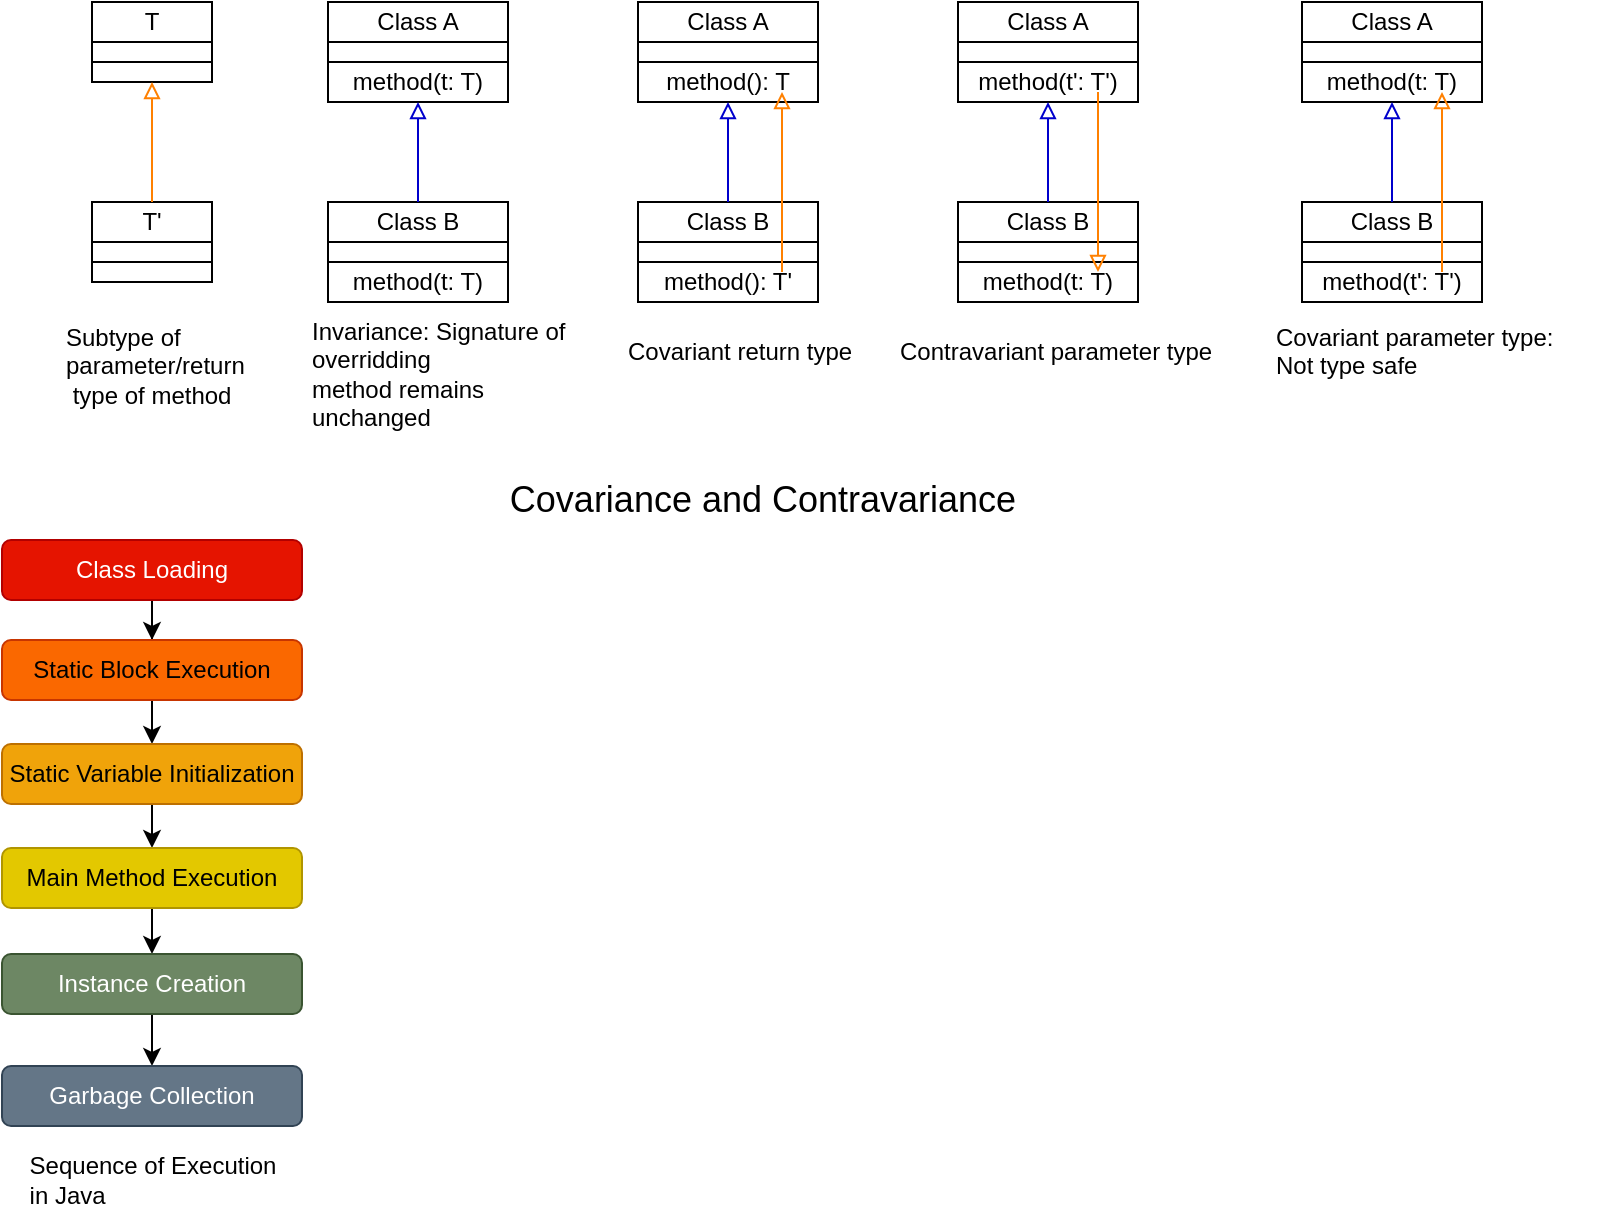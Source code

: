 <mxfile version="27.1.1" pages="2">
  <diagram name="OOPS-basics" id="QpAsIc9VxQo2tAjJdrUa">
    <mxGraphModel dx="324" dy="533" grid="1" gridSize="10" guides="1" tooltips="1" connect="1" arrows="1" fold="1" page="1" pageScale="1" pageWidth="850" pageHeight="1100" math="0" shadow="0">
      <root>
        <mxCell id="0" />
        <mxCell id="1" parent="0" />
        <mxCell id="6JyDffBrf_J0hEYX_xAe-16" value="" style="group" parent="1" vertex="1" connectable="0">
          <mxGeometry x="65" y="41" width="60" height="40" as="geometry" />
        </mxCell>
        <mxCell id="6JyDffBrf_J0hEYX_xAe-12" value="T" style="rounded=0;whiteSpace=wrap;html=1;" parent="6JyDffBrf_J0hEYX_xAe-16" vertex="1">
          <mxGeometry width="60" height="20" as="geometry" />
        </mxCell>
        <mxCell id="6JyDffBrf_J0hEYX_xAe-13" value="" style="rounded=0;whiteSpace=wrap;html=1;" parent="6JyDffBrf_J0hEYX_xAe-16" vertex="1">
          <mxGeometry y="20" width="60" height="10" as="geometry" />
        </mxCell>
        <mxCell id="6JyDffBrf_J0hEYX_xAe-15" value="" style="rounded=0;whiteSpace=wrap;html=1;" parent="6JyDffBrf_J0hEYX_xAe-16" vertex="1">
          <mxGeometry y="30" width="60" height="10" as="geometry" />
        </mxCell>
        <mxCell id="6JyDffBrf_J0hEYX_xAe-17" value="" style="group" parent="1" vertex="1" connectable="0">
          <mxGeometry x="65" y="141" width="60" height="40" as="geometry" />
        </mxCell>
        <mxCell id="6JyDffBrf_J0hEYX_xAe-18" value="T&#39;" style="rounded=0;whiteSpace=wrap;html=1;" parent="6JyDffBrf_J0hEYX_xAe-17" vertex="1">
          <mxGeometry width="60" height="20" as="geometry" />
        </mxCell>
        <mxCell id="6JyDffBrf_J0hEYX_xAe-19" value="" style="rounded=0;whiteSpace=wrap;html=1;" parent="6JyDffBrf_J0hEYX_xAe-17" vertex="1">
          <mxGeometry y="20" width="60" height="10" as="geometry" />
        </mxCell>
        <mxCell id="6JyDffBrf_J0hEYX_xAe-20" value="" style="rounded=0;whiteSpace=wrap;html=1;" parent="6JyDffBrf_J0hEYX_xAe-17" vertex="1">
          <mxGeometry y="30" width="60" height="10" as="geometry" />
        </mxCell>
        <mxCell id="6JyDffBrf_J0hEYX_xAe-21" value="" style="endArrow=block;endFill=0;html=1;edgeStyle=orthogonalEdgeStyle;align=left;verticalAlign=top;rounded=0;strokeColor=#FF8000;exitX=0.5;exitY=0;exitDx=0;exitDy=0;" parent="1" source="6JyDffBrf_J0hEYX_xAe-18" edge="1">
          <mxGeometry x="-1" relative="1" as="geometry">
            <mxPoint x="95" y="124.429" as="sourcePoint" />
            <mxPoint x="95" y="81" as="targetPoint" />
            <mxPoint as="offset" />
          </mxGeometry>
        </mxCell>
        <mxCell id="6JyDffBrf_J0hEYX_xAe-24" value="" style="group" parent="1" vertex="1" connectable="0">
          <mxGeometry x="183" y="41" width="90" height="50" as="geometry" />
        </mxCell>
        <mxCell id="6JyDffBrf_J0hEYX_xAe-25" value="Class A" style="rounded=0;whiteSpace=wrap;html=1;" parent="6JyDffBrf_J0hEYX_xAe-24" vertex="1">
          <mxGeometry width="90" height="20" as="geometry" />
        </mxCell>
        <mxCell id="6JyDffBrf_J0hEYX_xAe-26" value="" style="rounded=0;whiteSpace=wrap;html=1;" parent="6JyDffBrf_J0hEYX_xAe-24" vertex="1">
          <mxGeometry y="20" width="90" height="10" as="geometry" />
        </mxCell>
        <mxCell id="6JyDffBrf_J0hEYX_xAe-27" value="method(t: T)" style="rounded=0;whiteSpace=wrap;html=1;" parent="6JyDffBrf_J0hEYX_xAe-24" vertex="1">
          <mxGeometry y="30" width="90" height="20" as="geometry" />
        </mxCell>
        <mxCell id="6JyDffBrf_J0hEYX_xAe-37" value="" style="group" parent="1" vertex="1" connectable="0">
          <mxGeometry x="183" y="141" width="90" height="50" as="geometry" />
        </mxCell>
        <mxCell id="6JyDffBrf_J0hEYX_xAe-38" value="Class B" style="rounded=0;whiteSpace=wrap;html=1;" parent="6JyDffBrf_J0hEYX_xAe-37" vertex="1">
          <mxGeometry width="90" height="20" as="geometry" />
        </mxCell>
        <mxCell id="6JyDffBrf_J0hEYX_xAe-39" value="" style="rounded=0;whiteSpace=wrap;html=1;" parent="6JyDffBrf_J0hEYX_xAe-37" vertex="1">
          <mxGeometry y="20" width="90" height="10" as="geometry" />
        </mxCell>
        <mxCell id="6JyDffBrf_J0hEYX_xAe-40" value="method(t: T)" style="rounded=0;whiteSpace=wrap;html=1;" parent="6JyDffBrf_J0hEYX_xAe-37" vertex="1">
          <mxGeometry y="30" width="90" height="20" as="geometry" />
        </mxCell>
        <mxCell id="6JyDffBrf_J0hEYX_xAe-42" style="edgeStyle=orthogonalEdgeStyle;rounded=0;orthogonalLoop=1;jettySize=auto;html=1;entryX=0.5;entryY=1;entryDx=0;entryDy=0;strokeColor=#0000CC;endArrow=block;endFill=0;" parent="1" source="6JyDffBrf_J0hEYX_xAe-38" target="6JyDffBrf_J0hEYX_xAe-27" edge="1">
          <mxGeometry relative="1" as="geometry" />
        </mxCell>
        <mxCell id="6JyDffBrf_J0hEYX_xAe-43" value="" style="group" parent="1" vertex="1" connectable="0">
          <mxGeometry x="338" y="41" width="90" height="50" as="geometry" />
        </mxCell>
        <mxCell id="6JyDffBrf_J0hEYX_xAe-44" value="Class A" style="rounded=0;whiteSpace=wrap;html=1;" parent="6JyDffBrf_J0hEYX_xAe-43" vertex="1">
          <mxGeometry width="90" height="20" as="geometry" />
        </mxCell>
        <mxCell id="6JyDffBrf_J0hEYX_xAe-45" value="" style="rounded=0;whiteSpace=wrap;html=1;" parent="6JyDffBrf_J0hEYX_xAe-43" vertex="1">
          <mxGeometry y="20" width="90" height="10" as="geometry" />
        </mxCell>
        <mxCell id="6JyDffBrf_J0hEYX_xAe-46" value="method(): T" style="rounded=0;whiteSpace=wrap;html=1;" parent="6JyDffBrf_J0hEYX_xAe-43" vertex="1">
          <mxGeometry y="30" width="90" height="20" as="geometry" />
        </mxCell>
        <mxCell id="6JyDffBrf_J0hEYX_xAe-47" value="" style="group" parent="1" vertex="1" connectable="0">
          <mxGeometry x="338" y="141" width="90" height="50" as="geometry" />
        </mxCell>
        <mxCell id="6JyDffBrf_J0hEYX_xAe-48" value="Class B" style="rounded=0;whiteSpace=wrap;html=1;" parent="6JyDffBrf_J0hEYX_xAe-47" vertex="1">
          <mxGeometry width="90" height="20" as="geometry" />
        </mxCell>
        <mxCell id="6JyDffBrf_J0hEYX_xAe-49" value="" style="rounded=0;whiteSpace=wrap;html=1;" parent="6JyDffBrf_J0hEYX_xAe-47" vertex="1">
          <mxGeometry y="20" width="90" height="10" as="geometry" />
        </mxCell>
        <mxCell id="6JyDffBrf_J0hEYX_xAe-50" value="method(): T&#39;" style="rounded=0;whiteSpace=wrap;html=1;" parent="6JyDffBrf_J0hEYX_xAe-47" vertex="1">
          <mxGeometry y="30" width="90" height="20" as="geometry" />
        </mxCell>
        <mxCell id="6JyDffBrf_J0hEYX_xAe-51" style="edgeStyle=orthogonalEdgeStyle;rounded=0;orthogonalLoop=1;jettySize=auto;html=1;entryX=0.5;entryY=1;entryDx=0;entryDy=0;strokeColor=#0000CC;endArrow=block;endFill=0;" parent="1" source="6JyDffBrf_J0hEYX_xAe-48" target="6JyDffBrf_J0hEYX_xAe-46" edge="1">
          <mxGeometry relative="1" as="geometry" />
        </mxCell>
        <mxCell id="6JyDffBrf_J0hEYX_xAe-53" value="" style="endArrow=block;endFill=0;html=1;edgeStyle=orthogonalEdgeStyle;align=left;verticalAlign=top;rounded=0;strokeColor=#FF8000;" parent="1" edge="1">
          <mxGeometry x="-1" relative="1" as="geometry">
            <mxPoint x="410" y="176" as="sourcePoint" />
            <mxPoint x="410" y="86" as="targetPoint" />
            <mxPoint as="offset" />
          </mxGeometry>
        </mxCell>
        <mxCell id="6JyDffBrf_J0hEYX_xAe-54" value="" style="group" parent="1" vertex="1" connectable="0">
          <mxGeometry x="498" y="41" width="90" height="50" as="geometry" />
        </mxCell>
        <mxCell id="6JyDffBrf_J0hEYX_xAe-55" value="Class A" style="rounded=0;whiteSpace=wrap;html=1;" parent="6JyDffBrf_J0hEYX_xAe-54" vertex="1">
          <mxGeometry width="90" height="20" as="geometry" />
        </mxCell>
        <mxCell id="6JyDffBrf_J0hEYX_xAe-56" value="" style="rounded=0;whiteSpace=wrap;html=1;" parent="6JyDffBrf_J0hEYX_xAe-54" vertex="1">
          <mxGeometry y="20" width="90" height="10" as="geometry" />
        </mxCell>
        <mxCell id="6JyDffBrf_J0hEYX_xAe-57" value="method(t&#39;: T&#39;)" style="rounded=0;whiteSpace=wrap;html=1;" parent="6JyDffBrf_J0hEYX_xAe-54" vertex="1">
          <mxGeometry y="30" width="90" height="20" as="geometry" />
        </mxCell>
        <mxCell id="6JyDffBrf_J0hEYX_xAe-58" value="" style="group" parent="1" vertex="1" connectable="0">
          <mxGeometry x="498" y="141" width="90" height="50" as="geometry" />
        </mxCell>
        <mxCell id="6JyDffBrf_J0hEYX_xAe-59" value="Class B" style="rounded=0;whiteSpace=wrap;html=1;" parent="6JyDffBrf_J0hEYX_xAe-58" vertex="1">
          <mxGeometry width="90" height="20" as="geometry" />
        </mxCell>
        <mxCell id="6JyDffBrf_J0hEYX_xAe-60" value="" style="rounded=0;whiteSpace=wrap;html=1;" parent="6JyDffBrf_J0hEYX_xAe-58" vertex="1">
          <mxGeometry y="20" width="90" height="10" as="geometry" />
        </mxCell>
        <mxCell id="6JyDffBrf_J0hEYX_xAe-61" value="method(t: T)" style="rounded=0;whiteSpace=wrap;html=1;" parent="6JyDffBrf_J0hEYX_xAe-58" vertex="1">
          <mxGeometry y="30" width="90" height="20" as="geometry" />
        </mxCell>
        <mxCell id="6JyDffBrf_J0hEYX_xAe-62" style="edgeStyle=orthogonalEdgeStyle;rounded=0;orthogonalLoop=1;jettySize=auto;html=1;entryX=0.5;entryY=1;entryDx=0;entryDy=0;strokeColor=#0000CC;endArrow=block;endFill=0;" parent="1" source="6JyDffBrf_J0hEYX_xAe-59" target="6JyDffBrf_J0hEYX_xAe-57" edge="1">
          <mxGeometry relative="1" as="geometry" />
        </mxCell>
        <mxCell id="6JyDffBrf_J0hEYX_xAe-63" value="" style="endArrow=none;endFill=0;html=1;edgeStyle=orthogonalEdgeStyle;align=left;verticalAlign=top;rounded=0;strokeColor=#FF8000;startArrow=block;startFill=0;" parent="1" edge="1">
          <mxGeometry x="-1" relative="1" as="geometry">
            <mxPoint x="568" y="176" as="sourcePoint" />
            <mxPoint x="568" y="86" as="targetPoint" />
            <mxPoint as="offset" />
          </mxGeometry>
        </mxCell>
        <mxCell id="6JyDffBrf_J0hEYX_xAe-64" value="" style="group" parent="1" vertex="1" connectable="0">
          <mxGeometry x="670" y="41" width="90" height="50" as="geometry" />
        </mxCell>
        <mxCell id="6JyDffBrf_J0hEYX_xAe-65" value="Class A" style="rounded=0;whiteSpace=wrap;html=1;" parent="6JyDffBrf_J0hEYX_xAe-64" vertex="1">
          <mxGeometry width="90" height="20" as="geometry" />
        </mxCell>
        <mxCell id="6JyDffBrf_J0hEYX_xAe-66" value="" style="rounded=0;whiteSpace=wrap;html=1;" parent="6JyDffBrf_J0hEYX_xAe-64" vertex="1">
          <mxGeometry y="20" width="90" height="10" as="geometry" />
        </mxCell>
        <mxCell id="6JyDffBrf_J0hEYX_xAe-67" value="method(t: T)" style="rounded=0;whiteSpace=wrap;html=1;" parent="6JyDffBrf_J0hEYX_xAe-64" vertex="1">
          <mxGeometry y="30" width="90" height="20" as="geometry" />
        </mxCell>
        <mxCell id="6JyDffBrf_J0hEYX_xAe-68" value="" style="group" parent="1" vertex="1" connectable="0">
          <mxGeometry x="670" y="141" width="90" height="50" as="geometry" />
        </mxCell>
        <mxCell id="6JyDffBrf_J0hEYX_xAe-69" value="Class B" style="rounded=0;whiteSpace=wrap;html=1;" parent="6JyDffBrf_J0hEYX_xAe-68" vertex="1">
          <mxGeometry width="90" height="20" as="geometry" />
        </mxCell>
        <mxCell id="6JyDffBrf_J0hEYX_xAe-70" value="" style="rounded=0;whiteSpace=wrap;html=1;" parent="6JyDffBrf_J0hEYX_xAe-68" vertex="1">
          <mxGeometry y="20" width="90" height="10" as="geometry" />
        </mxCell>
        <mxCell id="6JyDffBrf_J0hEYX_xAe-71" value="method(t&#39;: T&#39;)" style="rounded=0;whiteSpace=wrap;html=1;" parent="6JyDffBrf_J0hEYX_xAe-68" vertex="1">
          <mxGeometry y="30" width="90" height="20" as="geometry" />
        </mxCell>
        <mxCell id="6JyDffBrf_J0hEYX_xAe-72" style="edgeStyle=orthogonalEdgeStyle;rounded=0;orthogonalLoop=1;jettySize=auto;html=1;entryX=0.5;entryY=1;entryDx=0;entryDy=0;strokeColor=#0000CC;endArrow=block;endFill=0;" parent="1" source="6JyDffBrf_J0hEYX_xAe-69" target="6JyDffBrf_J0hEYX_xAe-67" edge="1">
          <mxGeometry relative="1" as="geometry" />
        </mxCell>
        <mxCell id="6JyDffBrf_J0hEYX_xAe-74" value="" style="endArrow=block;endFill=0;html=1;edgeStyle=orthogonalEdgeStyle;align=left;verticalAlign=top;rounded=0;strokeColor=#FF8000;" parent="1" edge="1">
          <mxGeometry x="-1" relative="1" as="geometry">
            <mxPoint x="740" y="176" as="sourcePoint" />
            <mxPoint x="740" y="86" as="targetPoint" />
            <mxPoint as="offset" />
          </mxGeometry>
        </mxCell>
        <mxCell id="6JyDffBrf_J0hEYX_xAe-75" value="Subtype of&amp;nbsp;&lt;div&gt;parameter/return&lt;div&gt;&amp;nbsp;type of method&lt;/div&gt;&lt;/div&gt;" style="text;html=1;align=left;verticalAlign=middle;resizable=0;points=[];autosize=1;strokeColor=none;fillColor=none;" parent="1" vertex="1">
          <mxGeometry x="50" y="193" width="110" height="60" as="geometry" />
        </mxCell>
        <mxCell id="6JyDffBrf_J0hEYX_xAe-76" value="Invariance: Signature of&amp;nbsp;&lt;div&gt;overridding&amp;nbsp;&lt;div&gt;method remains&amp;nbsp;&lt;/div&gt;&lt;div&gt;unchanged&lt;/div&gt;&lt;/div&gt;" style="text;html=1;align=left;verticalAlign=middle;resizable=0;points=[];autosize=1;strokeColor=none;fillColor=none;" parent="1" vertex="1">
          <mxGeometry x="173" y="192" width="150" height="70" as="geometry" />
        </mxCell>
        <mxCell id="6JyDffBrf_J0hEYX_xAe-77" value="Covariant return type&lt;div&gt;&lt;br&gt;&lt;/div&gt;" style="text;html=1;align=left;verticalAlign=middle;resizable=0;points=[];autosize=1;strokeColor=none;fillColor=none;" parent="1" vertex="1">
          <mxGeometry x="331" y="203" width="140" height="40" as="geometry" />
        </mxCell>
        <mxCell id="6JyDffBrf_J0hEYX_xAe-78" value="Contravariant parameter type" style="text;html=1;align=left;verticalAlign=middle;resizable=0;points=[];autosize=1;strokeColor=none;fillColor=none;" parent="1" vertex="1">
          <mxGeometry x="467" y="201" width="180" height="30" as="geometry" />
        </mxCell>
        <mxCell id="6JyDffBrf_J0hEYX_xAe-80" value="Covariant parameter type:&amp;nbsp;&lt;div&gt;Not type safe&lt;div&gt;&lt;br&gt;&lt;/div&gt;&lt;/div&gt;" style="text;html=1;align=left;verticalAlign=middle;resizable=0;points=[];autosize=1;strokeColor=none;fillColor=none;" parent="1" vertex="1">
          <mxGeometry x="655" y="193" width="170" height="60" as="geometry" />
        </mxCell>
        <mxCell id="6JyDffBrf_J0hEYX_xAe-82" value="&lt;font style=&quot;font-size: 18px;&quot;&gt;Covariance and Contravariance&lt;/font&gt;" style="text;html=1;align=center;verticalAlign=middle;resizable=0;points=[];autosize=1;strokeColor=none;fillColor=none;" parent="1" vertex="1">
          <mxGeometry x="260" y="270" width="280" height="40" as="geometry" />
        </mxCell>
        <mxCell id="Rs4F7DQiWONIoje04-Jx-9" style="edgeStyle=orthogonalEdgeStyle;rounded=0;orthogonalLoop=1;jettySize=auto;html=1;entryX=0.5;entryY=0;entryDx=0;entryDy=0;" parent="1" source="Rs4F7DQiWONIoje04-Jx-1" target="Rs4F7DQiWONIoje04-Jx-4" edge="1">
          <mxGeometry relative="1" as="geometry" />
        </mxCell>
        <mxCell id="Rs4F7DQiWONIoje04-Jx-1" value="Class Loading" style="rounded=1;whiteSpace=wrap;html=1;fillColor=#e51400;fontColor=#ffffff;strokeColor=#B20000;" parent="1" vertex="1">
          <mxGeometry x="20" y="310" width="150" height="30" as="geometry" />
        </mxCell>
        <mxCell id="Rs4F7DQiWONIoje04-Jx-10" style="edgeStyle=orthogonalEdgeStyle;rounded=0;orthogonalLoop=1;jettySize=auto;html=1;entryX=0.5;entryY=0;entryDx=0;entryDy=0;" parent="1" source="Rs4F7DQiWONIoje04-Jx-4" target="Rs4F7DQiWONIoje04-Jx-5" edge="1">
          <mxGeometry relative="1" as="geometry" />
        </mxCell>
        <mxCell id="Rs4F7DQiWONIoje04-Jx-4" value="Static Block Execution" style="rounded=1;whiteSpace=wrap;html=1;fillColor=#fa6800;fontColor=#000000;strokeColor=#C73500;" parent="1" vertex="1">
          <mxGeometry x="20" y="360" width="150" height="30" as="geometry" />
        </mxCell>
        <mxCell id="Rs4F7DQiWONIoje04-Jx-11" style="edgeStyle=orthogonalEdgeStyle;rounded=0;orthogonalLoop=1;jettySize=auto;html=1;entryX=0.5;entryY=0;entryDx=0;entryDy=0;" parent="1" source="Rs4F7DQiWONIoje04-Jx-5" target="Rs4F7DQiWONIoje04-Jx-6" edge="1">
          <mxGeometry relative="1" as="geometry" />
        </mxCell>
        <mxCell id="Rs4F7DQiWONIoje04-Jx-5" value="Static Variable Initialization" style="rounded=1;whiteSpace=wrap;html=1;fillColor=#f0a30a;fontColor=#000000;strokeColor=#BD7000;" parent="1" vertex="1">
          <mxGeometry x="20" y="412" width="150" height="30" as="geometry" />
        </mxCell>
        <mxCell id="Rs4F7DQiWONIoje04-Jx-12" style="edgeStyle=orthogonalEdgeStyle;rounded=0;orthogonalLoop=1;jettySize=auto;html=1;entryX=0.5;entryY=0;entryDx=0;entryDy=0;" parent="1" source="Rs4F7DQiWONIoje04-Jx-6" target="Rs4F7DQiWONIoje04-Jx-7" edge="1">
          <mxGeometry relative="1" as="geometry" />
        </mxCell>
        <mxCell id="Rs4F7DQiWONIoje04-Jx-6" value="Main Method Execution" style="rounded=1;whiteSpace=wrap;html=1;fillColor=#e3c800;fontColor=#000000;strokeColor=#B09500;" parent="1" vertex="1">
          <mxGeometry x="20" y="464" width="150" height="30" as="geometry" />
        </mxCell>
        <mxCell id="Rs4F7DQiWONIoje04-Jx-13" style="edgeStyle=orthogonalEdgeStyle;rounded=0;orthogonalLoop=1;jettySize=auto;html=1;entryX=0.5;entryY=0;entryDx=0;entryDy=0;" parent="1" source="Rs4F7DQiWONIoje04-Jx-7" target="Rs4F7DQiWONIoje04-Jx-8" edge="1">
          <mxGeometry relative="1" as="geometry" />
        </mxCell>
        <mxCell id="Rs4F7DQiWONIoje04-Jx-7" value="Instance Creation" style="rounded=1;whiteSpace=wrap;html=1;fillColor=#6d8764;fontColor=#ffffff;strokeColor=#3A5431;" parent="1" vertex="1">
          <mxGeometry x="20" y="517" width="150" height="30" as="geometry" />
        </mxCell>
        <mxCell id="Rs4F7DQiWONIoje04-Jx-8" value="Garbage Collection" style="rounded=1;whiteSpace=wrap;html=1;fillColor=#647687;fontColor=#ffffff;strokeColor=#314354;" parent="1" vertex="1">
          <mxGeometry x="20" y="573" width="150" height="30" as="geometry" />
        </mxCell>
        <mxCell id="Rs4F7DQiWONIoje04-Jx-14" value="Sequence of Execution&lt;br&gt;&lt;div style=&quot;text-align: left;&quot;&gt;&lt;span style=&quot;background-color: transparent; color: light-dark(rgb(0, 0, 0), rgb(255, 255, 255));&quot;&gt;in Java&lt;/span&gt;&lt;/div&gt;" style="text;html=1;align=center;verticalAlign=middle;resizable=0;points=[];autosize=1;strokeColor=none;fillColor=none;" parent="1" vertex="1">
          <mxGeometry x="20" y="610" width="150" height="40" as="geometry" />
        </mxCell>
      </root>
    </mxGraphModel>
  </diagram>
  <diagram id="mVsqojiOygB-uuAasu_9" name="Loom">
    <mxGraphModel dx="1426" dy="759" grid="1" gridSize="10" guides="1" tooltips="1" connect="1" arrows="1" fold="1" page="1" pageScale="1" pageWidth="850" pageHeight="1100" math="0" shadow="0">
      <root>
        <mxCell id="0" />
        <mxCell id="1" parent="0" />
        <mxCell id="k1QlYY30l8eu8NrdW4HK-1" value="Spring MVC Application" style="text;html=1;align=center;verticalAlign=middle;resizable=0;points=[];autosize=1;strokeColor=none;fillColor=none;" parent="1" vertex="1">
          <mxGeometry x="330" y="10" width="150" height="30" as="geometry" />
        </mxCell>
        <mxCell id="k1QlYY30l8eu8NrdW4HK-2" value="" style="image;aspect=fixed;html=1;points=[];align=center;fontSize=12;image=img/lib/azure2/general/Browser.svg;sketch=1;curveFitting=1;jiggle=2;" parent="1" vertex="1">
          <mxGeometry x="90" y="166.243" width="45.647" height="36.517" as="geometry" />
        </mxCell>
        <mxCell id="k1QlYY30l8eu8NrdW4HK-3" value="" style="rounded=1;whiteSpace=wrap;html=1;dashed=1;dashPattern=8 8;sketch=1;curveFitting=1;jiggle=2;" parent="1" vertex="1">
          <mxGeometry x="222.346" y="40" width="184.568" height="289" as="geometry" />
        </mxCell>
        <mxCell id="k1QlYY30l8eu8NrdW4HK-5" value="" style="image;aspect=fixed;html=1;points=[];align=center;fontSize=12;image=img/lib/azure2/compute/Azure_Spring_Cloud.svg;" parent="1" vertex="1">
          <mxGeometry x="287.346" y="202.827" width="47.754" height="47.754" as="geometry" />
        </mxCell>
        <mxCell id="k1QlYY30l8eu8NrdW4HK-7" value="" style="dashed=0;outlineConnect=0;html=1;align=center;labelPosition=center;verticalLabelPosition=bottom;verticalAlign=top;shape=mxgraph.webicons.java;gradientColor=#DFDEDE;" parent="1" vertex="1">
          <mxGeometry x="273.543" y="81.588" width="82.173" height="72.18" as="geometry" />
        </mxCell>
        <mxCell id="k1QlYY30l8eu8NrdW4HK-8" value="" style="html=1;verticalLabelPosition=bottom;align=center;labelBackgroundColor=#ffffff;verticalAlign=top;strokeWidth=2;strokeColor=#0080F0;shadow=0;dashed=0;shape=mxgraph.ios7.icons.data;" parent="1" vertex="1">
          <mxGeometry x="559.383" y="43.524" width="56.173" height="49.341" as="geometry" />
        </mxCell>
        <mxCell id="k1QlYY30l8eu8NrdW4HK-9" value="" style="image;aspect=fixed;html=1;points=[];align=center;fontSize=12;image=img/lib/azure2/general/Files.svg;sketch=1;curveFitting=1;jiggle=2;" parent="1" vertex="1">
          <mxGeometry x="559.383" y="108.726" width="56.181" height="61.448" as="geometry" />
        </mxCell>
        <mxCell id="k1QlYY30l8eu8NrdW4HK-10" value="" style="outlineConnect=0;fontColor=#232F3E;gradientColor=none;strokeColor=#232F3E;fillColor=#ffffff;dashed=0;verticalLabelPosition=bottom;verticalAlign=top;align=center;html=1;fontSize=12;fontStyle=0;aspect=fixed;shape=mxgraph.aws4.resourceIcon;resIcon=mxgraph.aws4.internet;" parent="1" vertex="1">
          <mxGeometry x="559.383" y="192.959" width="61.799" height="61.799" as="geometry" />
        </mxCell>
        <mxCell id="k1QlYY30l8eu8NrdW4HK-11" value="" style="points=[];aspect=fixed;html=1;align=center;shadow=0;dashed=0;fillColor=#FF6A00;strokeColor=none;shape=mxgraph.alibaba_cloud.kafka;" parent="1" vertex="1">
          <mxGeometry x="559.383" y="283.183" width="56.883" height="42.136" as="geometry" />
        </mxCell>
        <mxCell id="k1QlYY30l8eu8NrdW4HK-12" value="" style="endArrow=classic;html=1;rounded=0;sketch=1;curveFitting=1;jiggle=2;" parent="1" edge="1">
          <mxGeometry width="50" height="50" relative="1" as="geometry">
            <mxPoint x="406.914" y="67.49" as="sourcePoint" />
            <mxPoint x="559.383" y="67.49" as="targetPoint" />
          </mxGeometry>
        </mxCell>
        <mxCell id="k1QlYY30l8eu8NrdW4HK-13" value="" style="endArrow=classic;html=1;rounded=0;sketch=1;curveFitting=1;jiggle=2;" parent="1" edge="1">
          <mxGeometry width="50" height="50" relative="1" as="geometry">
            <mxPoint x="406.914" y="130.929" as="sourcePoint" />
            <mxPoint x="559.383" y="130.929" as="targetPoint" />
          </mxGeometry>
        </mxCell>
        <mxCell id="k1QlYY30l8eu8NrdW4HK-14" value="" style="endArrow=classic;html=1;rounded=0;sketch=1;curveFitting=1;jiggle=2;" parent="1" edge="1">
          <mxGeometry width="50" height="50" relative="1" as="geometry">
            <mxPoint x="406.914" y="223.734" as="sourcePoint" />
            <mxPoint x="559.383" y="223.734" as="targetPoint" />
          </mxGeometry>
        </mxCell>
        <mxCell id="k1QlYY30l8eu8NrdW4HK-15" value="" style="endArrow=classic;html=1;rounded=0;sketch=1;curveFitting=1;jiggle=2;" parent="1" edge="1">
          <mxGeometry width="50" height="50" relative="1" as="geometry">
            <mxPoint x="406.914" y="300.1" as="sourcePoint" />
            <mxPoint x="559.383" y="300.1" as="targetPoint" />
          </mxGeometry>
        </mxCell>
        <mxCell id="k1QlYY30l8eu8NrdW4HK-16" value="Database" style="text;html=1;align=center;verticalAlign=middle;resizable=0;points=[];autosize=1;strokeColor=none;fillColor=none;sketch=1;curveFitting=1;jiggle=2;" parent="1" vertex="1">
          <mxGeometry x="447.037" y="43.524" width="70" height="30" as="geometry" />
        </mxCell>
        <mxCell id="k1QlYY30l8eu8NrdW4HK-17" value="InputStream" style="text;html=1;align=center;verticalAlign=middle;resizable=0;points=[];autosize=1;strokeColor=none;fillColor=none;sketch=1;curveFitting=1;jiggle=2;" parent="1" vertex="1">
          <mxGeometry x="439.012" y="107.104" width="90" height="30" as="geometry" />
        </mxCell>
        <mxCell id="k1QlYY30l8eu8NrdW4HK-18" value="HTTP" style="text;html=1;align=center;verticalAlign=middle;resizable=0;points=[];autosize=1;strokeColor=none;fillColor=none;sketch=1;curveFitting=1;jiggle=2;" parent="1" vertex="1">
          <mxGeometry x="463.086" y="202.827" width="50" height="30" as="geometry" />
        </mxCell>
        <mxCell id="k1QlYY30l8eu8NrdW4HK-19" value="Message Brokers" style="text;html=1;align=center;verticalAlign=middle;resizable=0;points=[];autosize=1;strokeColor=none;fillColor=none;sketch=1;curveFitting=1;jiggle=2;" parent="1" vertex="1">
          <mxGeometry x="435" y="277.544" width="120" height="30" as="geometry" />
        </mxCell>
        <mxCell id="k1QlYY30l8eu8NrdW4HK-21" value="" style="endArrow=classic;html=1;rounded=0;sketch=1;curveFitting=1;jiggle=2;" parent="1" edge="1">
          <mxGeometry width="50" height="50" relative="1" as="geometry">
            <mxPoint x="140" y="190" as="sourcePoint" />
            <mxPoint x="220" y="190" as="targetPoint" />
          </mxGeometry>
        </mxCell>
        <mxCell id="k1QlYY30l8eu8NrdW4HK-22" value="Thread Per Request Model - Spring" style="text;html=1;align=center;verticalAlign=middle;resizable=0;points=[];autosize=1;strokeColor=none;fillColor=none;sketch=1;curveFitting=1;jiggle=2;" parent="1" vertex="1">
          <mxGeometry x="110" y="369" width="210" height="30" as="geometry" />
        </mxCell>
        <mxCell id="k1QlYY30l8eu8NrdW4HK-23" value="" style="image;aspect=fixed;html=1;points=[];align=center;fontSize=12;image=img/lib/azure2/general/Browser.svg;sketch=1;curveFitting=1;jiggle=2;" parent="1" vertex="1">
          <mxGeometry x="90" y="484.5" width="125" height="100" as="geometry" />
        </mxCell>
        <mxCell id="k1QlYY30l8eu8NrdW4HK-24" value="" style="rounded=1;whiteSpace=wrap;html=1;dashed=1;dashPattern=8 8;sketch=1;curveFitting=1;jiggle=2;" parent="1" vertex="1">
          <mxGeometry x="330" y="390" width="160" height="260" as="geometry" />
        </mxCell>
        <mxCell id="k1QlYY30l8eu8NrdW4HK-25" value="Thread" style="rounded=1;whiteSpace=wrap;html=1;fillColor=#f8cecc;strokeColor=#b85450;sketch=1;curveFitting=1;jiggle=2;" parent="1" vertex="1">
          <mxGeometry x="347.95" y="398" width="120" height="30" as="geometry" />
        </mxCell>
        <mxCell id="k1QlYY30l8eu8NrdW4HK-26" value="Thread" style="rounded=1;whiteSpace=wrap;html=1;fillColor=#f8cecc;strokeColor=#b85450;sketch=1;curveFitting=1;jiggle=2;" parent="1" vertex="1">
          <mxGeometry x="347.95" y="447.5" width="120" height="30" as="geometry" />
        </mxCell>
        <mxCell id="k1QlYY30l8eu8NrdW4HK-27" value="Thread" style="rounded=1;whiteSpace=wrap;html=1;fillColor=#f8cecc;strokeColor=#b85450;sketch=1;curveFitting=1;jiggle=2;" parent="1" vertex="1">
          <mxGeometry x="349.04" y="493" width="120" height="30" as="geometry" />
        </mxCell>
        <mxCell id="k1QlYY30l8eu8NrdW4HK-28" value="Thread" style="rounded=1;whiteSpace=wrap;html=1;fillColor=#f8cecc;strokeColor=#b85450;sketch=1;curveFitting=1;jiggle=2;" parent="1" vertex="1">
          <mxGeometry x="349.04" y="543" width="120" height="30" as="geometry" />
        </mxCell>
        <mxCell id="k1QlYY30l8eu8NrdW4HK-29" value="Thread" style="rounded=1;whiteSpace=wrap;html=1;fillColor=#f8cecc;strokeColor=#b85450;sketch=1;curveFitting=1;jiggle=2;" parent="1" vertex="1">
          <mxGeometry x="349.04" y="593" width="120" height="30" as="geometry" />
        </mxCell>
        <mxCell id="k1QlYY30l8eu8NrdW4HK-30" value="" style="endArrow=classic;html=1;rounded=0;sketch=1;curveFitting=1;jiggle=2;" parent="1" edge="1">
          <mxGeometry width="50" height="50" relative="1" as="geometry">
            <mxPoint x="220" y="500" as="sourcePoint" />
            <mxPoint x="320" y="500" as="targetPoint" />
          </mxGeometry>
        </mxCell>
        <mxCell id="k1QlYY30l8eu8NrdW4HK-31" value="" style="endArrow=classic;html=1;rounded=0;sketch=1;curveFitting=1;jiggle=2;" parent="1" edge="1">
          <mxGeometry width="50" height="50" relative="1" as="geometry">
            <mxPoint x="320" y="550" as="sourcePoint" />
            <mxPoint x="220" y="550" as="targetPoint" />
          </mxGeometry>
        </mxCell>
        <mxCell id="k1QlYY30l8eu8NrdW4HK-32" value="Request" style="text;html=1;align=center;verticalAlign=middle;resizable=0;points=[];autosize=1;strokeColor=none;fillColor=none;sketch=1;curveFitting=1;jiggle=2;" parent="1" vertex="1">
          <mxGeometry x="235" y="470" width="70" height="30" as="geometry" />
        </mxCell>
        <mxCell id="k1QlYY30l8eu8NrdW4HK-33" value="Response" style="text;html=1;align=center;verticalAlign=middle;resizable=0;points=[];autosize=1;strokeColor=none;fillColor=none;sketch=1;curveFitting=1;jiggle=2;" parent="1" vertex="1">
          <mxGeometry x="230" y="518" width="80" height="30" as="geometry" />
        </mxCell>
        <mxCell id="k1QlYY30l8eu8NrdW4HK-34" value="" style="html=1;verticalLabelPosition=bottom;align=center;labelBackgroundColor=#ffffff;verticalAlign=top;strokeWidth=2;strokeColor=#0080F0;shadow=0;dashed=0;shape=mxgraph.ios7.icons.data;" parent="1" vertex="1">
          <mxGeometry x="601" y="399" width="30" height="30" as="geometry" />
        </mxCell>
        <mxCell id="k1QlYY30l8eu8NrdW4HK-35" value="" style="image;aspect=fixed;html=1;points=[];align=center;fontSize=12;image=img/lib/azure2/general/Files.svg;sketch=1;curveFitting=1;jiggle=2;" parent="1" vertex="1">
          <mxGeometry x="600" y="445.1" width="31.82" height="34.8" as="geometry" />
        </mxCell>
        <mxCell id="k1QlYY30l8eu8NrdW4HK-36" value="" style="outlineConnect=0;fontColor=#232F3E;gradientColor=none;strokeColor=#232F3E;fillColor=#ffffff;dashed=0;verticalLabelPosition=bottom;verticalAlign=top;align=center;html=1;fontSize=12;fontStyle=0;aspect=fixed;shape=mxgraph.aws4.resourceIcon;resIcon=mxgraph.aws4.internet;" parent="1" vertex="1">
          <mxGeometry x="600" y="541.86" width="32.28" height="32.28" as="geometry" />
        </mxCell>
        <mxCell id="k1QlYY30l8eu8NrdW4HK-37" value="" style="points=[];aspect=fixed;html=1;align=center;shadow=0;dashed=0;fillColor=#FF6A00;strokeColor=none;shape=mxgraph.alibaba_cloud.kafka;" parent="1" vertex="1">
          <mxGeometry x="602.18" y="597.83" width="27.46" height="20.34" as="geometry" />
        </mxCell>
        <mxCell id="k1QlYY30l8eu8NrdW4HK-38" value="" style="html=1;verticalLabelPosition=bottom;align=center;labelBackgroundColor=#ffffff;verticalAlign=top;strokeWidth=2;strokeColor=#0080F0;shadow=0;dashed=0;shape=mxgraph.ios7.icons.data;" parent="1" vertex="1">
          <mxGeometry x="598.73" y="493" width="30" height="30" as="geometry" />
        </mxCell>
        <mxCell id="k1QlYY30l8eu8NrdW4HK-39" value="" style="endArrow=classic;html=1;rounded=0;sketch=1;curveFitting=1;jiggle=2;" parent="1" edge="1">
          <mxGeometry width="50" height="50" relative="1" as="geometry">
            <mxPoint x="470" y="410" as="sourcePoint" />
            <mxPoint x="590" y="410" as="targetPoint" />
          </mxGeometry>
        </mxCell>
        <mxCell id="k1QlYY30l8eu8NrdW4HK-40" value="" style="endArrow=classic;html=1;rounded=0;sketch=1;curveFitting=1;jiggle=2;" parent="1" edge="1">
          <mxGeometry width="50" height="50" relative="1" as="geometry">
            <mxPoint x="469.73" y="462.16" as="sourcePoint" />
            <mxPoint x="589.73" y="462.16" as="targetPoint" />
          </mxGeometry>
        </mxCell>
        <mxCell id="k1QlYY30l8eu8NrdW4HK-41" value="" style="endArrow=classic;html=1;rounded=0;sketch=1;curveFitting=1;jiggle=2;" parent="1" edge="1">
          <mxGeometry width="50" height="50" relative="1" as="geometry">
            <mxPoint x="470.95" y="507.66" as="sourcePoint" />
            <mxPoint x="590.95" y="507.66" as="targetPoint" />
          </mxGeometry>
        </mxCell>
        <mxCell id="k1QlYY30l8eu8NrdW4HK-42" value="" style="endArrow=classic;html=1;rounded=0;sketch=1;curveFitting=1;jiggle=2;" parent="1" edge="1">
          <mxGeometry width="50" height="50" relative="1" as="geometry">
            <mxPoint x="472.04" y="557.66" as="sourcePoint" />
            <mxPoint x="592.04" y="557.66" as="targetPoint" />
          </mxGeometry>
        </mxCell>
        <mxCell id="k1QlYY30l8eu8NrdW4HK-43" value="" style="endArrow=classic;html=1;rounded=0;sketch=1;curveFitting=1;jiggle=2;" parent="1" edge="1">
          <mxGeometry width="50" height="50" relative="1" as="geometry">
            <mxPoint x="471.04" y="607.66" as="sourcePoint" />
            <mxPoint x="591.04" y="607.66" as="targetPoint" />
          </mxGeometry>
        </mxCell>
        <mxCell id="k1QlYY30l8eu8NrdW4HK-44" value="&lt;font style=&quot;color: light-dark(rgb(0, 0, 0), rgb(255, 0, 0));&quot;&gt;* Only maximum number of threads are allowed&lt;/font&gt;" style="text;html=1;align=center;verticalAlign=middle;resizable=0;points=[];autosize=1;strokeColor=none;fillColor=none;" parent="1" vertex="1">
          <mxGeometry x="90" y="650" width="280" height="30" as="geometry" />
        </mxCell>
        <mxCell id="k1QlYY30l8eu8NrdW4HK-45" value="Java is Made of Threads: wrapper around OS threads" style="text;html=1;align=center;verticalAlign=middle;resizable=0;points=[];autosize=1;strokeColor=none;fillColor=none;" parent="1" vertex="1">
          <mxGeometry x="90" y="690" width="310" height="30" as="geometry" />
        </mxCell>
        <mxCell id="k1QlYY30l8eu8NrdW4HK-46" value="" style="rounded=1;whiteSpace=wrap;html=1;dashed=1;sketch=1;curveFitting=1;jiggle=2;" parent="1" vertex="1">
          <mxGeometry x="110" y="720" width="530" height="290" as="geometry" />
        </mxCell>
        <mxCell id="k1QlYY30l8eu8NrdW4HK-48" value="" style="endArrow=none;dashed=1;html=1;rounded=0;entryX=0.925;entryY=0.483;entryDx=0;entryDy=0;entryPerimeter=0;sketch=1;curveFitting=1;jiggle=2;" parent="1" edge="1">
          <mxGeometry width="50" height="50" relative="1" as="geometry">
            <mxPoint x="139" y="865" as="sourcePoint" />
            <mxPoint x="609.25" y="865.07" as="targetPoint" />
          </mxGeometry>
        </mxCell>
        <mxCell id="k1QlYY30l8eu8NrdW4HK-49" value="&lt;font style=&quot;font-size: 16px;&quot;&gt;Java&lt;/font&gt;" style="text;html=1;align=center;verticalAlign=middle;resizable=0;points=[];autosize=1;strokeColor=none;fillColor=none;sketch=1;curveFitting=1;jiggle=2;" parent="1" vertex="1">
          <mxGeometry x="122.5" y="750" width="60" height="30" as="geometry" />
        </mxCell>
        <mxCell id="k1QlYY30l8eu8NrdW4HK-50" value="&lt;font style=&quot;font-size: 16px;&quot;&gt;OS&lt;/font&gt;" style="text;html=1;align=center;verticalAlign=middle;resizable=0;points=[];autosize=1;strokeColor=none;fillColor=none;sketch=1;curveFitting=1;jiggle=2;" parent="1" vertex="1">
          <mxGeometry x="127.5" y="920" width="50" height="30" as="geometry" />
        </mxCell>
        <mxCell id="k1QlYY30l8eu8NrdW4HK-51" value="Scheduler" style="rounded=1;whiteSpace=wrap;html=1;dashed=1;sketch=1;curveFitting=1;jiggle=2;" parent="1" vertex="1">
          <mxGeometry x="145" y="876" width="70" height="20" as="geometry" />
        </mxCell>
        <mxCell id="k1QlYY30l8eu8NrdW4HK-65" style="edgeStyle=orthogonalEdgeStyle;rounded=0;orthogonalLoop=1;jettySize=auto;html=1;entryX=0.5;entryY=1;entryDx=0;entryDy=0;endArrow=none;startFill=0;sketch=1;curveFitting=1;jiggle=2;" parent="1" source="k1QlYY30l8eu8NrdW4HK-52" target="k1QlYY30l8eu8NrdW4HK-58" edge="1">
          <mxGeometry relative="1" as="geometry" />
        </mxCell>
        <mxCell id="k1QlYY30l8eu8NrdW4HK-52" value="" style="rounded=0;whiteSpace=wrap;html=1;sketch=1;curveFitting=1;jiggle=2;" parent="1" vertex="1">
          <mxGeometry x="235" y="903" width="34" height="94" as="geometry" />
        </mxCell>
        <mxCell id="k1QlYY30l8eu8NrdW4HK-66" style="edgeStyle=orthogonalEdgeStyle;rounded=0;orthogonalLoop=1;jettySize=auto;html=1;entryX=0.5;entryY=1;entryDx=0;entryDy=0;endArrow=none;startFill=0;sketch=1;curveFitting=1;jiggle=2;" parent="1" source="k1QlYY30l8eu8NrdW4HK-53" target="k1QlYY30l8eu8NrdW4HK-59" edge="1">
          <mxGeometry relative="1" as="geometry" />
        </mxCell>
        <mxCell id="k1QlYY30l8eu8NrdW4HK-53" value="" style="rounded=0;whiteSpace=wrap;html=1;sketch=1;curveFitting=1;jiggle=2;" parent="1" vertex="1">
          <mxGeometry x="296.63" y="903" width="34" height="94" as="geometry" />
        </mxCell>
        <mxCell id="k1QlYY30l8eu8NrdW4HK-67" style="edgeStyle=orthogonalEdgeStyle;rounded=0;orthogonalLoop=1;jettySize=auto;html=1;endArrow=none;startFill=0;sketch=1;curveFitting=1;jiggle=2;" parent="1" source="k1QlYY30l8eu8NrdW4HK-54" target="k1QlYY30l8eu8NrdW4HK-60" edge="1">
          <mxGeometry relative="1" as="geometry" />
        </mxCell>
        <mxCell id="k1QlYY30l8eu8NrdW4HK-54" value="" style="rounded=0;whiteSpace=wrap;html=1;sketch=1;curveFitting=1;jiggle=2;" parent="1" vertex="1">
          <mxGeometry x="354.72" y="903" width="34" height="94" as="geometry" />
        </mxCell>
        <mxCell id="k1QlYY30l8eu8NrdW4HK-68" style="edgeStyle=orthogonalEdgeStyle;rounded=0;orthogonalLoop=1;jettySize=auto;html=1;endArrow=none;startFill=0;sketch=1;curveFitting=1;jiggle=2;" parent="1" source="k1QlYY30l8eu8NrdW4HK-55" target="k1QlYY30l8eu8NrdW4HK-61" edge="1">
          <mxGeometry relative="1" as="geometry" />
        </mxCell>
        <mxCell id="k1QlYY30l8eu8NrdW4HK-55" value="" style="rounded=0;whiteSpace=wrap;html=1;sketch=1;curveFitting=1;jiggle=2;" parent="1" vertex="1">
          <mxGeometry x="412.04" y="903" width="34" height="94" as="geometry" />
        </mxCell>
        <mxCell id="k1QlYY30l8eu8NrdW4HK-69" style="edgeStyle=orthogonalEdgeStyle;rounded=0;orthogonalLoop=1;jettySize=auto;html=1;endArrow=none;startFill=0;sketch=1;curveFitting=1;jiggle=2;" parent="1" source="k1QlYY30l8eu8NrdW4HK-56" target="k1QlYY30l8eu8NrdW4HK-62" edge="1">
          <mxGeometry relative="1" as="geometry" />
        </mxCell>
        <mxCell id="k1QlYY30l8eu8NrdW4HK-56" value="" style="rounded=0;whiteSpace=wrap;html=1;sketch=1;curveFitting=1;jiggle=2;" parent="1" vertex="1">
          <mxGeometry x="470.09" y="903" width="34" height="94" as="geometry" />
        </mxCell>
        <mxCell id="k1QlYY30l8eu8NrdW4HK-70" style="edgeStyle=orthogonalEdgeStyle;rounded=0;orthogonalLoop=1;jettySize=auto;html=1;entryX=0.5;entryY=1;entryDx=0;entryDy=0;endArrow=none;startFill=0;sketch=1;curveFitting=1;jiggle=2;" parent="1" source="k1QlYY30l8eu8NrdW4HK-57" target="k1QlYY30l8eu8NrdW4HK-63" edge="1">
          <mxGeometry relative="1" as="geometry" />
        </mxCell>
        <mxCell id="k1QlYY30l8eu8NrdW4HK-57" value="" style="rounded=0;whiteSpace=wrap;html=1;sketch=1;curveFitting=1;jiggle=2;" parent="1" vertex="1">
          <mxGeometry x="539" y="903" width="34" height="94" as="geometry" />
        </mxCell>
        <mxCell id="k1QlYY30l8eu8NrdW4HK-58" value="" style="rounded=0;whiteSpace=wrap;html=1;fillColor=#dae8fc;strokeColor=#6c8ebf;sketch=1;curveFitting=1;jiggle=2;" parent="1" vertex="1">
          <mxGeometry x="235.04" y="730" width="34" height="94" as="geometry" />
        </mxCell>
        <mxCell id="k1QlYY30l8eu8NrdW4HK-59" value="" style="rounded=0;whiteSpace=wrap;html=1;fillColor=#dae8fc;strokeColor=#6c8ebf;sketch=1;curveFitting=1;jiggle=2;" parent="1" vertex="1">
          <mxGeometry x="296.67" y="730" width="34" height="94" as="geometry" />
        </mxCell>
        <mxCell id="k1QlYY30l8eu8NrdW4HK-60" value="" style="rounded=0;whiteSpace=wrap;html=1;fillColor=#dae8fc;strokeColor=#6c8ebf;sketch=1;curveFitting=1;jiggle=2;" parent="1" vertex="1">
          <mxGeometry x="354.76" y="730" width="34" height="94" as="geometry" />
        </mxCell>
        <mxCell id="k1QlYY30l8eu8NrdW4HK-61" value="" style="rounded=0;whiteSpace=wrap;html=1;fillColor=#dae8fc;strokeColor=#6c8ebf;sketch=1;curveFitting=1;jiggle=2;" parent="1" vertex="1">
          <mxGeometry x="412.08" y="730" width="34" height="94" as="geometry" />
        </mxCell>
        <mxCell id="k1QlYY30l8eu8NrdW4HK-62" value="" style="rounded=0;whiteSpace=wrap;html=1;fillColor=#dae8fc;strokeColor=#6c8ebf;sketch=1;curveFitting=1;jiggle=2;" parent="1" vertex="1">
          <mxGeometry x="470.13" y="730" width="34" height="94" as="geometry" />
        </mxCell>
        <mxCell id="k1QlYY30l8eu8NrdW4HK-63" value="" style="rounded=0;whiteSpace=wrap;html=1;fillColor=#dae8fc;strokeColor=#6c8ebf;sketch=1;curveFitting=1;jiggle=2;" parent="1" vertex="1">
          <mxGeometry x="539.04" y="730" width="34" height="94" as="geometry" />
        </mxCell>
        <mxCell id="k1QlYY30l8eu8NrdW4HK-64" value="1:1" style="text;html=1;align=center;verticalAlign=middle;resizable=0;points=[];autosize=1;strokeColor=none;fillColor=none;sketch=1;curveFitting=1;jiggle=2;" parent="1" vertex="1">
          <mxGeometry x="105" y="850" width="40" height="30" as="geometry" />
        </mxCell>
        <mxCell id="k1QlYY30l8eu8NrdW4HK-71" value="Java Threads&lt;br&gt;or&lt;br&gt;Platform Threads" style="text;html=1;align=center;verticalAlign=middle;resizable=0;points=[];autosize=1;strokeColor=none;fillColor=none;" parent="1" vertex="1">
          <mxGeometry x="650" y="735" width="120" height="60" as="geometry" />
        </mxCell>
        <mxCell id="k1QlYY30l8eu8NrdW4HK-72" value="OS Threads&lt;br&gt;or&lt;br&gt;Native Threads" style="text;html=1;align=center;verticalAlign=middle;resizable=0;points=[];autosize=1;strokeColor=none;fillColor=none;" parent="1" vertex="1">
          <mxGeometry x="660" y="920" width="100" height="60" as="geometry" />
        </mxCell>
        <mxCell id="k1QlYY30l8eu8NrdW4HK-73" value="" style="rounded=1;whiteSpace=wrap;html=1;dashed=1;" parent="1" vertex="1">
          <mxGeometry x="109.22" y="1060" width="530" height="300" as="geometry" />
        </mxCell>
        <mxCell id="k1QlYY30l8eu8NrdW4HK-74" value="" style="endArrow=none;dashed=1;html=1;rounded=0;entryX=0.925;entryY=0.483;entryDx=0;entryDy=0;entryPerimeter=0;" parent="1" edge="1">
          <mxGeometry width="50" height="50" relative="1" as="geometry">
            <mxPoint x="138.22" y="1215" as="sourcePoint" />
            <mxPoint x="608.47" y="1215.07" as="targetPoint" />
          </mxGeometry>
        </mxCell>
        <mxCell id="k1QlYY30l8eu8NrdW4HK-75" value="&lt;font style=&quot;font-size: 16px;&quot;&gt;Java&lt;/font&gt;" style="text;html=1;align=center;verticalAlign=middle;resizable=0;points=[];autosize=1;strokeColor=none;fillColor=none;" parent="1" vertex="1">
          <mxGeometry x="121.72" y="1100" width="60" height="30" as="geometry" />
        </mxCell>
        <mxCell id="k1QlYY30l8eu8NrdW4HK-76" value="&lt;font style=&quot;font-size: 16px;&quot;&gt;OS&lt;/font&gt;" style="text;html=1;align=center;verticalAlign=middle;resizable=0;points=[];autosize=1;strokeColor=none;fillColor=none;" parent="1" vertex="1">
          <mxGeometry x="126.72" y="1270" width="50" height="30" as="geometry" />
        </mxCell>
        <mxCell id="k1QlYY30l8eu8NrdW4HK-77" value="Scheduler" style="rounded=1;whiteSpace=wrap;html=1;dashed=1;" parent="1" vertex="1">
          <mxGeometry x="144.22" y="1226" width="70" height="20" as="geometry" />
        </mxCell>
        <mxCell id="k1QlYY30l8eu8NrdW4HK-96" value="1:1" style="text;html=1;align=center;verticalAlign=middle;resizable=0;points=[];autosize=1;strokeColor=none;fillColor=none;" parent="1" vertex="1">
          <mxGeometry x="104.22" y="1200" width="40" height="30" as="geometry" />
        </mxCell>
        <mxCell id="k1QlYY30l8eu8NrdW4HK-137" style="edgeStyle=orthogonalEdgeStyle;rounded=0;orthogonalLoop=1;jettySize=auto;html=1;entryX=0.5;entryY=1;entryDx=0;entryDy=0;endArrow=none;startFill=0;" parent="1" source="k1QlYY30l8eu8NrdW4HK-97" target="k1QlYY30l8eu8NrdW4HK-101" edge="1">
          <mxGeometry relative="1" as="geometry" />
        </mxCell>
        <mxCell id="k1QlYY30l8eu8NrdW4HK-97" value="" style="rounded=0;whiteSpace=wrap;html=1;" parent="1" vertex="1">
          <mxGeometry x="242.5" y="1280" width="40" height="40" as="geometry" />
        </mxCell>
        <mxCell id="k1QlYY30l8eu8NrdW4HK-138" style="edgeStyle=orthogonalEdgeStyle;rounded=0;orthogonalLoop=1;jettySize=auto;html=1;endArrow=none;startFill=0;" parent="1" source="k1QlYY30l8eu8NrdW4HK-98" target="k1QlYY30l8eu8NrdW4HK-106" edge="1">
          <mxGeometry relative="1" as="geometry" />
        </mxCell>
        <mxCell id="k1QlYY30l8eu8NrdW4HK-98" value="" style="rounded=0;whiteSpace=wrap;html=1;" parent="1" vertex="1">
          <mxGeometry x="334" y="1280" width="40" height="40" as="geometry" />
        </mxCell>
        <mxCell id="k1QlYY30l8eu8NrdW4HK-139" style="edgeStyle=orthogonalEdgeStyle;rounded=0;orthogonalLoop=1;jettySize=auto;html=1;endArrow=none;startFill=0;" parent="1" source="k1QlYY30l8eu8NrdW4HK-99" target="k1QlYY30l8eu8NrdW4HK-107" edge="1">
          <mxGeometry relative="1" as="geometry" />
        </mxCell>
        <mxCell id="k1QlYY30l8eu8NrdW4HK-99" value="" style="rounded=0;whiteSpace=wrap;html=1;" parent="1" vertex="1">
          <mxGeometry x="434.07" y="1280" width="40" height="40" as="geometry" />
        </mxCell>
        <mxCell id="k1QlYY30l8eu8NrdW4HK-140" style="edgeStyle=orthogonalEdgeStyle;rounded=0;orthogonalLoop=1;jettySize=auto;html=1;endArrow=none;startFill=0;" parent="1" source="k1QlYY30l8eu8NrdW4HK-100" target="k1QlYY30l8eu8NrdW4HK-108" edge="1">
          <mxGeometry relative="1" as="geometry" />
        </mxCell>
        <mxCell id="k1QlYY30l8eu8NrdW4HK-100" value="" style="rounded=0;whiteSpace=wrap;html=1;" parent="1" vertex="1">
          <mxGeometry x="536.04" y="1280" width="40" height="40" as="geometry" />
        </mxCell>
        <mxCell id="k1QlYY30l8eu8NrdW4HK-132" style="edgeStyle=orthogonalEdgeStyle;rounded=0;orthogonalLoop=1;jettySize=auto;html=1;entryX=0.5;entryY=1;entryDx=0;entryDy=0;endArrow=none;startFill=0;" parent="1" source="k1QlYY30l8eu8NrdW4HK-101" target="k1QlYY30l8eu8NrdW4HK-112" edge="1">
          <mxGeometry relative="1" as="geometry" />
        </mxCell>
        <mxCell id="k1QlYY30l8eu8NrdW4HK-101" value="Platform&lt;br&gt;Thread" style="rounded=1;whiteSpace=wrap;html=1;fillStyle=hatch;fillColor=#d5e8d4;strokeColor=default;fixDash=0;gradientColor=none;perimeterSpacing=2;" parent="1" vertex="1">
          <mxGeometry x="225" y="1160" width="75" height="40" as="geometry" />
        </mxCell>
        <mxCell id="k1QlYY30l8eu8NrdW4HK-105" value="V" style="rounded=0;whiteSpace=wrap;html=1;fillColor=#dae8fc;strokeColor=#6c8ebf;" parent="1" vertex="1">
          <mxGeometry x="226.5" y="1077" width="20" height="20" as="geometry" />
        </mxCell>
        <mxCell id="k1QlYY30l8eu8NrdW4HK-133" style="edgeStyle=orthogonalEdgeStyle;rounded=0;orthogonalLoop=1;jettySize=auto;html=1;entryX=0.5;entryY=1;entryDx=0;entryDy=0;endArrow=none;startFill=0;" parent="1" source="k1QlYY30l8eu8NrdW4HK-106" target="k1QlYY30l8eu8NrdW4HK-118" edge="1">
          <mxGeometry relative="1" as="geometry" />
        </mxCell>
        <mxCell id="k1QlYY30l8eu8NrdW4HK-106" value="Platform&lt;br&gt;Thread" style="rounded=1;whiteSpace=wrap;html=1;fillStyle=hatch;fillColor=#d5e8d4;strokeColor=default;fixDash=0;gradientColor=none;perimeterSpacing=2;" parent="1" vertex="1">
          <mxGeometry x="316.5" y="1160" width="75" height="40" as="geometry" />
        </mxCell>
        <mxCell id="k1QlYY30l8eu8NrdW4HK-135" style="edgeStyle=orthogonalEdgeStyle;rounded=0;orthogonalLoop=1;jettySize=auto;html=1;entryX=0.5;entryY=1;entryDx=0;entryDy=0;endArrow=none;startFill=0;" parent="1" source="k1QlYY30l8eu8NrdW4HK-107" target="k1QlYY30l8eu8NrdW4HK-124" edge="1">
          <mxGeometry relative="1" as="geometry" />
        </mxCell>
        <mxCell id="k1QlYY30l8eu8NrdW4HK-107" value="Platform&lt;br&gt;Thread" style="rounded=1;whiteSpace=wrap;html=1;fillStyle=hatch;fillColor=#d5e8d4;strokeColor=default;fixDash=0;gradientColor=none;perimeterSpacing=2;" parent="1" vertex="1">
          <mxGeometry x="416.57" y="1160" width="75" height="40" as="geometry" />
        </mxCell>
        <mxCell id="k1QlYY30l8eu8NrdW4HK-136" style="edgeStyle=orthogonalEdgeStyle;rounded=0;orthogonalLoop=1;jettySize=auto;html=1;entryX=0.5;entryY=1;entryDx=0;entryDy=0;endArrow=none;startFill=0;" parent="1" source="k1QlYY30l8eu8NrdW4HK-108" target="k1QlYY30l8eu8NrdW4HK-130" edge="1">
          <mxGeometry relative="1" as="geometry" />
        </mxCell>
        <mxCell id="k1QlYY30l8eu8NrdW4HK-108" value="Platform&lt;br&gt;Thread" style="rounded=1;whiteSpace=wrap;html=1;fillStyle=hatch;fillColor=#d5e8d4;strokeColor=default;fixDash=0;gradientColor=none;perimeterSpacing=2;" parent="1" vertex="1">
          <mxGeometry x="518.54" y="1160" width="75" height="40" as="geometry" />
        </mxCell>
        <mxCell id="k1QlYY30l8eu8NrdW4HK-109" value="V" style="rounded=0;whiteSpace=wrap;html=1;fillColor=#dae8fc;strokeColor=#6c8ebf;" parent="1" vertex="1">
          <mxGeometry x="252.5" y="1077" width="20" height="20" as="geometry" />
        </mxCell>
        <mxCell id="k1QlYY30l8eu8NrdW4HK-110" value="V" style="rounded=0;whiteSpace=wrap;html=1;fillColor=#dae8fc;strokeColor=#6c8ebf;" parent="1" vertex="1">
          <mxGeometry x="278.5" y="1077" width="20" height="20" as="geometry" />
        </mxCell>
        <mxCell id="k1QlYY30l8eu8NrdW4HK-111" value="V" style="rounded=0;whiteSpace=wrap;html=1;fillColor=#dae8fc;strokeColor=#6c8ebf;" parent="1" vertex="1">
          <mxGeometry x="226.5" y="1104" width="20" height="20" as="geometry" />
        </mxCell>
        <mxCell id="k1QlYY30l8eu8NrdW4HK-112" value="V" style="rounded=0;whiteSpace=wrap;html=1;fillColor=#dae8fc;strokeColor=#6c8ebf;" parent="1" vertex="1">
          <mxGeometry x="252.5" y="1104" width="20" height="20" as="geometry" />
        </mxCell>
        <mxCell id="k1QlYY30l8eu8NrdW4HK-113" value="V" style="rounded=0;whiteSpace=wrap;html=1;fillColor=#dae8fc;strokeColor=#6c8ebf;" parent="1" vertex="1">
          <mxGeometry x="278.5" y="1104" width="20" height="20" as="geometry" />
        </mxCell>
        <mxCell id="k1QlYY30l8eu8NrdW4HK-114" value="V" style="rounded=0;whiteSpace=wrap;html=1;fillColor=#dae8fc;strokeColor=#6c8ebf;" parent="1" vertex="1">
          <mxGeometry x="318" y="1077" width="20" height="20" as="geometry" />
        </mxCell>
        <mxCell id="k1QlYY30l8eu8NrdW4HK-115" value="V" style="rounded=0;whiteSpace=wrap;html=1;fillColor=#dae8fc;strokeColor=#6c8ebf;" parent="1" vertex="1">
          <mxGeometry x="344" y="1077" width="20" height="20" as="geometry" />
        </mxCell>
        <mxCell id="k1QlYY30l8eu8NrdW4HK-116" value="V" style="rounded=0;whiteSpace=wrap;html=1;fillColor=#dae8fc;strokeColor=#6c8ebf;" parent="1" vertex="1">
          <mxGeometry x="370" y="1077" width="20" height="20" as="geometry" />
        </mxCell>
        <mxCell id="k1QlYY30l8eu8NrdW4HK-117" value="V" style="rounded=0;whiteSpace=wrap;html=1;fillColor=#dae8fc;strokeColor=#6c8ebf;" parent="1" vertex="1">
          <mxGeometry x="318" y="1104" width="20" height="20" as="geometry" />
        </mxCell>
        <mxCell id="k1QlYY30l8eu8NrdW4HK-118" value="V" style="rounded=0;whiteSpace=wrap;html=1;fillColor=#dae8fc;strokeColor=#6c8ebf;" parent="1" vertex="1">
          <mxGeometry x="344" y="1104" width="20" height="20" as="geometry" />
        </mxCell>
        <mxCell id="k1QlYY30l8eu8NrdW4HK-119" value="V" style="rounded=0;whiteSpace=wrap;html=1;fillColor=#dae8fc;strokeColor=#6c8ebf;" parent="1" vertex="1">
          <mxGeometry x="370" y="1104" width="20" height="20" as="geometry" />
        </mxCell>
        <mxCell id="k1QlYY30l8eu8NrdW4HK-120" value="V" style="rounded=0;whiteSpace=wrap;html=1;fillColor=#dae8fc;strokeColor=#6c8ebf;" parent="1" vertex="1">
          <mxGeometry x="418.07" y="1077" width="20" height="20" as="geometry" />
        </mxCell>
        <mxCell id="k1QlYY30l8eu8NrdW4HK-121" value="V" style="rounded=0;whiteSpace=wrap;html=1;fillColor=#dae8fc;strokeColor=#6c8ebf;" parent="1" vertex="1">
          <mxGeometry x="444.07" y="1077" width="20" height="20" as="geometry" />
        </mxCell>
        <mxCell id="k1QlYY30l8eu8NrdW4HK-122" value="V" style="rounded=0;whiteSpace=wrap;html=1;fillColor=#dae8fc;strokeColor=#6c8ebf;" parent="1" vertex="1">
          <mxGeometry x="470.07" y="1077" width="20" height="20" as="geometry" />
        </mxCell>
        <mxCell id="k1QlYY30l8eu8NrdW4HK-123" value="V" style="rounded=0;whiteSpace=wrap;html=1;fillColor=#dae8fc;strokeColor=#6c8ebf;" parent="1" vertex="1">
          <mxGeometry x="418.07" y="1104" width="20" height="20" as="geometry" />
        </mxCell>
        <mxCell id="k1QlYY30l8eu8NrdW4HK-124" value="V" style="rounded=0;whiteSpace=wrap;html=1;fillColor=#dae8fc;strokeColor=#6c8ebf;" parent="1" vertex="1">
          <mxGeometry x="444.07" y="1104" width="20" height="20" as="geometry" />
        </mxCell>
        <mxCell id="k1QlYY30l8eu8NrdW4HK-125" value="V" style="rounded=0;whiteSpace=wrap;html=1;fillColor=#dae8fc;strokeColor=#6c8ebf;" parent="1" vertex="1">
          <mxGeometry x="470.07" y="1104" width="20" height="20" as="geometry" />
        </mxCell>
        <mxCell id="k1QlYY30l8eu8NrdW4HK-126" value="V" style="rounded=0;whiteSpace=wrap;html=1;fillColor=#dae8fc;strokeColor=#6c8ebf;" parent="1" vertex="1">
          <mxGeometry x="520" y="1077" width="20" height="20" as="geometry" />
        </mxCell>
        <mxCell id="k1QlYY30l8eu8NrdW4HK-127" value="V" style="rounded=0;whiteSpace=wrap;html=1;fillColor=#dae8fc;strokeColor=#6c8ebf;" parent="1" vertex="1">
          <mxGeometry x="546" y="1077" width="20" height="20" as="geometry" />
        </mxCell>
        <mxCell id="k1QlYY30l8eu8NrdW4HK-128" value="V" style="rounded=0;whiteSpace=wrap;html=1;fillColor=#dae8fc;strokeColor=#6c8ebf;" parent="1" vertex="1">
          <mxGeometry x="572" y="1077" width="20" height="20" as="geometry" />
        </mxCell>
        <mxCell id="k1QlYY30l8eu8NrdW4HK-129" value="V" style="rounded=0;whiteSpace=wrap;html=1;fillColor=#dae8fc;strokeColor=#6c8ebf;" parent="1" vertex="1">
          <mxGeometry x="520" y="1104" width="20" height="20" as="geometry" />
        </mxCell>
        <mxCell id="k1QlYY30l8eu8NrdW4HK-130" value="V" style="rounded=0;whiteSpace=wrap;html=1;fillColor=#dae8fc;strokeColor=#6c8ebf;" parent="1" vertex="1">
          <mxGeometry x="546" y="1104" width="20" height="20" as="geometry" />
        </mxCell>
        <mxCell id="k1QlYY30l8eu8NrdW4HK-131" value="V" style="rounded=0;whiteSpace=wrap;html=1;fillColor=#dae8fc;strokeColor=#6c8ebf;" parent="1" vertex="1">
          <mxGeometry x="572" y="1104" width="20" height="20" as="geometry" />
        </mxCell>
        <mxCell id="ZXVOVtfLhvjR_lZxAr1r-4" value="&lt;div style=&quot;color: rgb(238, 240, 255); font-family: &amp;quot;Google Sans&amp;quot;, Arial, sans-serif; font-size: 18px; text-wrap: wrap;&quot; class=&quot;WaaZC&quot;&gt;&lt;div style=&quot;animation: auto ease 0s 1 normal none running none !important;&quot; class=&quot;RJPOee EIJn2&quot;&gt;&lt;ul style=&quot;margin: 10px 0px 20px; padding: 0px 0px 0px 24px; font-size: var(--m3t7); line-height: var(--m3t8);&quot; data-ved=&quot;2ahUKEwil0-XzoImNAxVd4jgGHQI0HLkQm_YKegQIIxAB&quot; data-hveid=&quot;CCMQAQ&quot;&gt;&lt;li style=&quot;margin: 0px; padding-top: 0px; padding-bottom: 0px; padding-left: 4px; list-style-position: inherit; list-style-image: inherit; list-style-type: none;&quot; class=&quot;K3KsMc&quot;&gt;&lt;div style=&quot;text-align: left;&quot;&gt;&lt;span data-huuid=&quot;11474744884012478669&quot;&gt;&lt;span data-cid=&quot;21f719fa-784f-4252-8937-c33379b18bca&quot; class=&quot;pjBG2e&quot;&gt;&lt;span style=&quot;text-wrap: nowrap;&quot; class=&quot;UV3uM&quot;&gt;&lt;br&gt;&lt;/span&gt;&lt;/span&gt;&lt;/span&gt;&lt;/div&gt;&lt;/li&gt;&lt;/ul&gt;&lt;/div&gt;&lt;/div&gt;&lt;div style=&quot;color: rgb(238, 240, 255); font-family: &amp;quot;Google Sans&amp;quot;, Arial, sans-serif; font-size: 18px; text-align: start; text-wrap: wrap; background-color: rgb(16, 18, 24);&quot; class=&quot;WaaZC&quot;&gt;&lt;div style=&quot;animation: auto ease 0s 1 normal none running none !important;&quot; class=&quot;RJPOee EIJn2&quot;&gt;&lt;/div&gt;&lt;/div&gt;" style="text;html=1;align=center;verticalAlign=middle;resizable=0;points=[];autosize=1;strokeColor=none;fillColor=none;" parent="1" vertex="1">
          <mxGeometry x="382.95" y="2345" width="50" height="70" as="geometry" />
        </mxCell>
        <mxCell id="60hKZgFlfGQaF_-OhBGB-1" value="" style="group" parent="1" vertex="1" connectable="0">
          <mxGeometry x="24" y="1430" width="825.02" height="890" as="geometry" />
        </mxCell>
        <mxCell id="ZXVOVtfLhvjR_lZxAr1r-1" value="&lt;div&gt;&lt;font style=&quot;font-size: 22px;&quot; color=&quot;#000000&quot;&gt;&amp;nbsp; &amp;nbsp; Runnable task = () -&amp;gt; {&lt;/font&gt;&lt;/div&gt;&lt;div&gt;&lt;font style=&quot;font-size: 22px;&quot; color=&quot;#000000&quot;&gt;&amp;nbsp; &amp;nbsp; &amp;nbsp; &amp;nbsp; System.out.println(&quot;Running in virtual thread: &quot; + Thread.currentThread());&lt;/font&gt;&lt;/div&gt;&lt;div&gt;&lt;font style=&quot;font-size: 22px;&quot; color=&quot;#000000&quot;&gt;&amp;nbsp; &amp;nbsp; };&lt;/font&gt;&lt;/div&gt;&lt;div&gt;&lt;font style=&quot;font-size: 22px;&quot; color=&quot;#000000&quot;&gt;&amp;nbsp; &amp;nbsp; Thread vThread = Thread.startVirtualThread(task);&lt;/font&gt;&lt;/div&gt;&lt;div style=&quot;&quot;&gt;&lt;font style=&quot;font-size: 22px;&quot;&gt;&lt;font style=&quot;color: rgb(0, 0, 0);&quot;&gt;&amp;nbsp; &amp;nbsp; vThread.join();&lt;br&gt;&lt;/font&gt;---------------------------------------------------------&lt;br&gt;&lt;br&gt;&lt;div style=&quot;&quot;&gt;&lt;font style=&quot;color: rgb(0, 0, 0);&quot;&gt;&amp;nbsp; &amp;nbsp; Runnable task = () -&amp;gt; {&lt;/font&gt;&lt;/div&gt;&lt;div style=&quot;&quot;&gt;&lt;font style=&quot;color: rgb(0, 0, 0);&quot;&gt;&amp;nbsp; &amp;nbsp; &amp;nbsp; &amp;nbsp; System.out.println(&quot;Running in virtual thread: &quot; + Thread.currentThread());&lt;/font&gt;&lt;/div&gt;&lt;div style=&quot;&quot;&gt;&lt;font style=&quot;color: rgb(0, 0, 0);&quot;&gt;&amp;nbsp; &amp;nbsp; };&lt;/font&gt;&lt;/div&gt;&lt;div style=&quot;&quot;&gt;&lt;font style=&quot;color: rgb(0, 0, 0);&quot;&gt;&amp;nbsp; &amp;nbsp; Thread vThread = Thread.ofVirtual().name(&quot;my-virtual-thread&quot;).start(task);&lt;/font&gt;&lt;/div&gt;&lt;div style=&quot;&quot;&gt;&lt;font style=&quot;color: rgb(0, 0, 0);&quot;&gt;&amp;nbsp; &amp;nbsp; vThread.join();&lt;/font&gt;&lt;/div&gt;&lt;/font&gt;&lt;/div&gt;" style="text;html=1;align=left;verticalAlign=middle;resizable=0;points=[];autosize=1;strokeColor=none;fillColor=none;" parent="60hKZgFlfGQaF_-OhBGB-1" vertex="1">
          <mxGeometry width="790" height="330" as="geometry" />
        </mxCell>
        <mxCell id="ZXVOVtfLhvjR_lZxAr1r-3" value="&lt;div&gt;&lt;font style=&quot;font-size: 16px;&quot; color=&quot;#000000&quot;&gt;&amp;nbsp; &amp;nbsp; try (ExecutorService executor = Executors.newVirtualThreadPerTaskExecutor()) {&lt;/font&gt;&lt;/div&gt;&lt;div&gt;&lt;font style=&quot;font-size: 16px;&quot; color=&quot;#000000&quot;&gt;&amp;nbsp; &amp;nbsp; &amp;nbsp; &amp;nbsp; Future&amp;lt;?&amp;gt; future = executor.submit(() -&amp;gt; {&lt;/font&gt;&lt;/div&gt;&lt;div&gt;&lt;font style=&quot;font-size: 16px;&quot; color=&quot;#000000&quot;&gt;&amp;nbsp; &amp;nbsp; &amp;nbsp; &amp;nbsp; &amp;nbsp; &amp;nbsp; System.out.println(&quot;Running in virtual thread: &quot; + Thread.currentThread());&lt;/font&gt;&lt;/div&gt;&lt;div&gt;&lt;font style=&quot;font-size: 16px;&quot; color=&quot;#000000&quot;&gt;&amp;nbsp; &amp;nbsp; &amp;nbsp; &amp;nbsp; });&lt;/font&gt;&lt;/div&gt;&lt;div&gt;&lt;font style=&quot;font-size: 16px;&quot; color=&quot;#000000&quot;&gt;&amp;nbsp; &amp;nbsp; &amp;nbsp; &amp;nbsp; future.get();&lt;/font&gt;&lt;/div&gt;&lt;div&gt;&lt;font style=&quot;font-size: 16px;&quot; color=&quot;#000000&quot;&gt;&amp;nbsp; &amp;nbsp; } catch (Exception e) {&lt;/font&gt;&lt;/div&gt;&lt;div&gt;&lt;font style=&quot;font-size: 16px;&quot; color=&quot;#000000&quot;&gt;&amp;nbsp; &amp;nbsp; &amp;nbsp; &amp;nbsp; e.printStackTrace();&lt;/font&gt;&lt;/div&gt;&lt;div&gt;&lt;font&gt;&lt;font style=&quot;color: rgb(0, 0, 0);&quot;&gt;&lt;span style=&quot;font-size: 16px;&quot;&gt;&amp;nbsp; &amp;nbsp; }&lt;br&gt;&lt;/span&gt;&lt;/font&gt;----------------------------------------------------------------------------------------&lt;br&gt;&lt;br&gt;&lt;div style=&quot;&quot;&gt;&lt;span style=&quot;font-size: 16px;&quot;&gt;&amp;nbsp; &amp;nbsp; &lt;font style=&quot;color: rgb(0, 0, 0);&quot;&gt;Runnable task = () -&amp;gt; {&lt;/font&gt;&lt;/span&gt;&lt;/div&gt;&lt;div style=&quot;&quot;&gt;&lt;span style=&quot;font-size: 16px;&quot;&gt;&lt;font style=&quot;color: rgb(0, 0, 0);&quot;&gt;&amp;nbsp; &amp;nbsp; &amp;nbsp; &amp;nbsp; System.out.println(&quot;Running in virtual thread: &quot; + Thread.currentThread());&lt;/font&gt;&lt;/span&gt;&lt;/div&gt;&lt;div style=&quot;&quot;&gt;&lt;span style=&quot;font-size: 16px;&quot;&gt;&lt;font style=&quot;color: rgb(0, 0, 0);&quot;&gt;&amp;nbsp; &amp;nbsp; };&lt;/font&gt;&lt;/span&gt;&lt;/div&gt;&lt;div style=&quot;&quot;&gt;&lt;span style=&quot;font-size: 16px;&quot;&gt;&lt;font style=&quot;color: rgb(0, 0, 0);&quot;&gt;&lt;br&gt;&lt;/font&gt;&lt;/span&gt;&lt;/div&gt;&lt;div style=&quot;&quot;&gt;&lt;span style=&quot;font-size: 16px;&quot;&gt;&lt;font style=&quot;color: rgb(0, 0, 0);&quot;&gt;&amp;nbsp; &amp;nbsp;Thread.Builder builder = Thread.ofVirtual().name(&quot;my-thread-&quot;);&lt;/font&gt;&lt;/span&gt;&lt;/div&gt;&lt;div style=&quot;&quot;&gt;&lt;span style=&quot;font-size: 16px;&quot;&gt;&lt;font style=&quot;color: rgb(0, 0, 0);&quot;&gt;&amp;nbsp; &amp;nbsp;Thread vThread1 = builder.start(task);&lt;/font&gt;&lt;/span&gt;&lt;/div&gt;&lt;div style=&quot;&quot;&gt;&lt;span style=&quot;font-size: 16px;&quot;&gt;&lt;font style=&quot;color: rgb(0, 0, 0);&quot;&gt;&amp;nbsp; &amp;nbsp;vThread1.join();&lt;/font&gt;&lt;/span&gt;&lt;/div&gt;&lt;div style=&quot;&quot;&gt;&lt;span style=&quot;font-size: 16px;&quot;&gt;&lt;font style=&quot;color: rgb(0, 0, 0);&quot;&gt;&amp;nbsp; &amp;nbsp;Thread vThread2 = builder.start(task);&lt;/font&gt;&lt;/span&gt;&lt;/div&gt;&lt;div style=&quot;&quot;&gt;&lt;span style=&quot;font-size: 16px;&quot;&gt;&lt;font style=&quot;color: rgb(0, 0, 0);&quot;&gt;&amp;nbsp; &amp;nbsp;vThread2.join();&lt;/font&gt;&lt;/span&gt;&lt;/div&gt;&lt;/font&gt;&lt;/div&gt;" style="text;html=1;align=left;verticalAlign=middle;resizable=0;points=[];autosize=1;strokeColor=none;fillColor=none;" parent="60hKZgFlfGQaF_-OhBGB-1" vertex="1">
          <mxGeometry x="26.0" y="350" width="620" height="370" as="geometry" />
        </mxCell>
        <mxCell id="ZXVOVtfLhvjR_lZxAr1r-6" value="&lt;b&gt;Important considerations for Java 24:&lt;br&gt;&lt;/b&gt;Synchronization without pinning:&lt;br&gt;In Java 24, virtual threads no longer get pinned to carrier threads when using synchronized blocks, enhancing concurrency. The JVM parks the virtual thread instead, allowing other tasks to execute.&lt;br&gt;Diagnosability:&lt;br&gt;Thread dumps in Java 24 include the stack trace of the mounted virtual thread, aiding in debugging.&amp;nbsp;&lt;div&gt;&lt;br/&gt;&lt;/div&gt;" style="text;align=left;verticalAlign=middle;resizable=1;points=[];autosize=0;strokeColor=none;fillColor=none;html=1;fontSize=16;whiteSpace=wrap;" parent="60hKZgFlfGQaF_-OhBGB-1" vertex="1">
          <mxGeometry x="21.46" y="730" width="780" height="160" as="geometry" />
        </mxCell>
        <mxCell id="60hKZgFlfGQaF_-OhBGB-2" value="" style="group;" parent="60hKZgFlfGQaF_-OhBGB-1" vertex="1" connectable="0">
          <mxGeometry x="450" y="-60" width="375.02" height="90" as="geometry" />
        </mxCell>
        <mxCell id="ZXVOVtfLhvjR_lZxAr1r-7" value="&lt;div&gt;&lt;font style=&quot;font-size: 22px; color: light-dark(rgb(0, 0, 0), rgb(0, 0, 0));&quot;&gt;spring.threads.virtual.enabled=true&lt;/font&gt;&lt;/div&gt;&lt;div&gt;&lt;br&gt;&lt;/div&gt;" style="text;html=1;align=center;verticalAlign=middle;resizable=0;points=[];autosize=1;strokeColor=#006EAF;fillColor=#1ba1e2;fontColor=#ffffff;" parent="60hKZgFlfGQaF_-OhBGB-2" vertex="1">
          <mxGeometry x="-6.046" y="40" width="360" height="50" as="geometry" />
        </mxCell>
        <mxCell id="ZXVOVtfLhvjR_lZxAr1r-8" value="&lt;font style=&quot;font-size: 24px;&quot;&gt;&lt;b style=&quot;&quot;&gt;Spring&lt;/b&gt;&lt;/font&gt;" style="text;html=1;align=center;verticalAlign=middle;resizable=0;points=[];autosize=1;strokeColor=#006EAF;fillColor=#1ba1e2;fontColor=#ffffff;" parent="1" vertex="1">
          <mxGeometry x="467.953" y="1370" width="100" height="40" as="geometry" />
        </mxCell>
        <mxCell id="ZXVOVtfLhvjR_lZxAr1r-2" value="&lt;font style=&quot;font-size: 24px;&quot;&gt;&lt;b style=&quot;&quot;&gt;Java&lt;/b&gt;&lt;/font&gt;" style="text;html=1;align=center;verticalAlign=middle;resizable=0;points=[];autosize=1;strokeColor=none;fillColor=none;" parent="1" vertex="1">
          <mxGeometry x="24" y="1370" width="80" height="40" as="geometry" />
        </mxCell>
      </root>
    </mxGraphModel>
  </diagram>
</mxfile>
